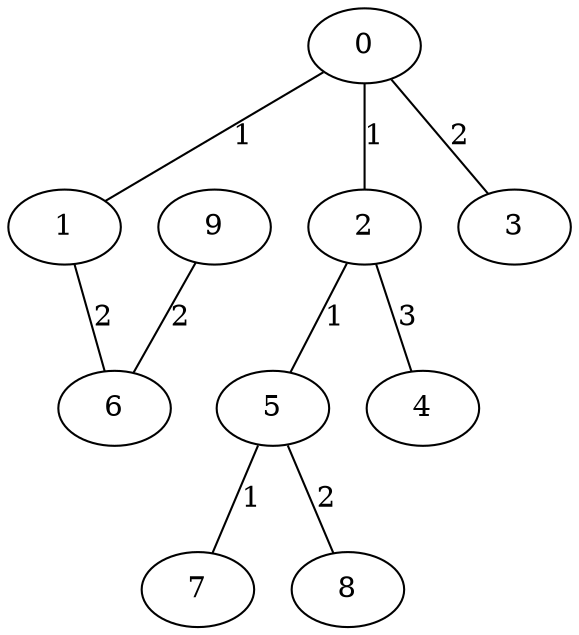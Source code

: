 graph{
0 -- 1[label="1"];
0 -- 2[label="1"];
0 -- 3[label="2"];
1 -- 6[label="2"];
2 -- 5[label="1"];
2 -- 4[label="3"];
5 -- 7[label="1"];
5 -- 8[label="2"];
9 -- 6[label="2"];
}